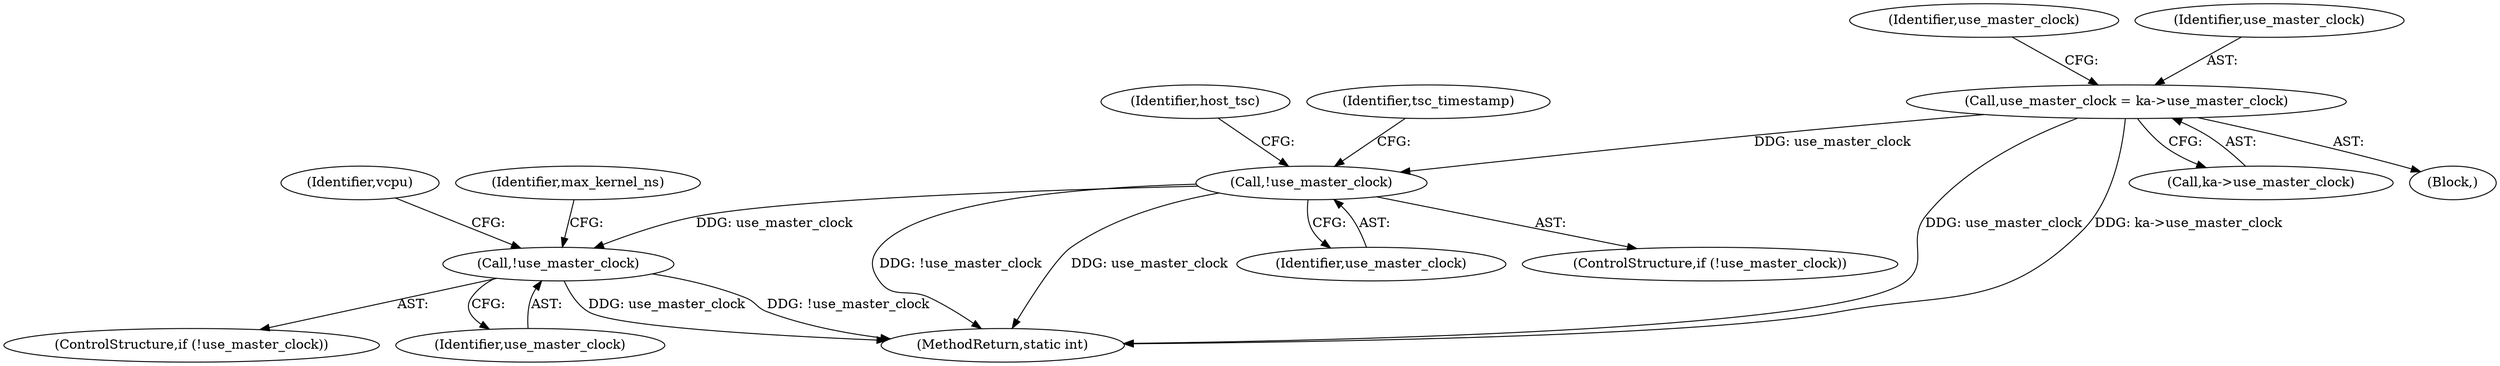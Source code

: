 digraph "0_linux_0b79459b482e85cb7426aa7da683a9f2c97aeae1_0@pointer" {
"1000148" [label="(Call,use_master_clock = ka->use_master_clock)"];
"1000191" [label="(Call,!use_master_clock)"];
"1000309" [label="(Call,!use_master_clock)"];
"1000424" [label="(MethodReturn,static int)"];
"1000309" [label="(Call,!use_master_clock)"];
"1000148" [label="(Call,use_master_clock = ka->use_master_clock)"];
"1000154" [label="(Identifier,use_master_clock)"];
"1000191" [label="(Call,!use_master_clock)"];
"1000195" [label="(Identifier,host_tsc)"];
"1000150" [label="(Call,ka->use_master_clock)"];
"1000149" [label="(Identifier,use_master_clock)"];
"1000308" [label="(ControlStructure,if (!use_master_clock))"];
"1000322" [label="(Identifier,vcpu)"];
"1000192" [label="(Identifier,use_master_clock)"];
"1000314" [label="(Identifier,max_kernel_ns)"];
"1000111" [label="(Block,)"];
"1000201" [label="(Identifier,tsc_timestamp)"];
"1000190" [label="(ControlStructure,if (!use_master_clock))"];
"1000310" [label="(Identifier,use_master_clock)"];
"1000148" -> "1000111"  [label="AST: "];
"1000148" -> "1000150"  [label="CFG: "];
"1000149" -> "1000148"  [label="AST: "];
"1000150" -> "1000148"  [label="AST: "];
"1000154" -> "1000148"  [label="CFG: "];
"1000148" -> "1000424"  [label="DDG: use_master_clock"];
"1000148" -> "1000424"  [label="DDG: ka->use_master_clock"];
"1000148" -> "1000191"  [label="DDG: use_master_clock"];
"1000191" -> "1000190"  [label="AST: "];
"1000191" -> "1000192"  [label="CFG: "];
"1000192" -> "1000191"  [label="AST: "];
"1000195" -> "1000191"  [label="CFG: "];
"1000201" -> "1000191"  [label="CFG: "];
"1000191" -> "1000424"  [label="DDG: !use_master_clock"];
"1000191" -> "1000424"  [label="DDG: use_master_clock"];
"1000191" -> "1000309"  [label="DDG: use_master_clock"];
"1000309" -> "1000308"  [label="AST: "];
"1000309" -> "1000310"  [label="CFG: "];
"1000310" -> "1000309"  [label="AST: "];
"1000314" -> "1000309"  [label="CFG: "];
"1000322" -> "1000309"  [label="CFG: "];
"1000309" -> "1000424"  [label="DDG: use_master_clock"];
"1000309" -> "1000424"  [label="DDG: !use_master_clock"];
}
